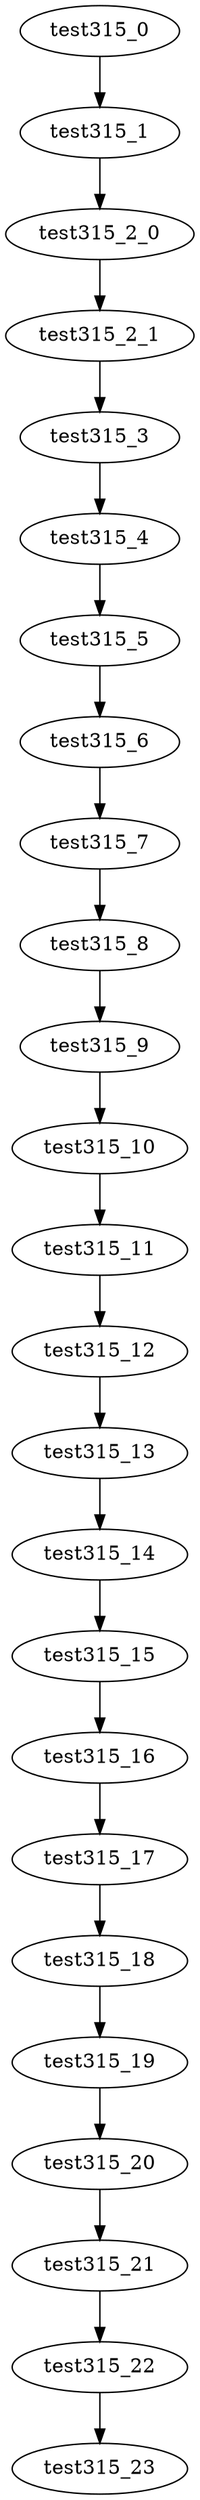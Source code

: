 digraph G {
test315_0->test315_1;
test315_1->test315_2_0;
test315_2_0->test315_2_1;
test315_2_1->test315_3;
test315_3->test315_4;
test315_4->test315_5;
test315_5->test315_6;
test315_6->test315_7;
test315_7->test315_8;
test315_8->test315_9;
test315_9->test315_10;
test315_10->test315_11;
test315_11->test315_12;
test315_12->test315_13;
test315_13->test315_14;
test315_14->test315_15;
test315_15->test315_16;
test315_16->test315_17;
test315_17->test315_18;
test315_18->test315_19;
test315_19->test315_20;
test315_20->test315_21;
test315_21->test315_22;
test315_22->test315_23;

}
